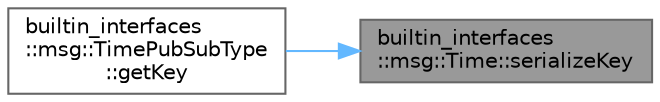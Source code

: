 digraph "builtin_interfaces::msg::Time::serializeKey"
{
 // INTERACTIVE_SVG=YES
 // LATEX_PDF_SIZE
  bgcolor="transparent";
  edge [fontname=Helvetica,fontsize=10,labelfontname=Helvetica,labelfontsize=10];
  node [fontname=Helvetica,fontsize=10,shape=box,height=0.2,width=0.4];
  rankdir="RL";
  Node1 [id="Node000001",label="builtin_interfaces\l::msg::Time::serializeKey",height=0.2,width=0.4,color="gray40", fillcolor="grey60", style="filled", fontcolor="black",tooltip="This function serializes the key members of an object using CDR serialization."];
  Node1 -> Node2 [id="edge1_Node000001_Node000002",dir="back",color="steelblue1",style="solid",tooltip=" "];
  Node2 [id="Node000002",label="builtin_interfaces\l::msg::TimePubSubType\l::getKey",height=0.2,width=0.4,color="grey40", fillcolor="white", style="filled",URL="$d6/d56/classbuiltin__interfaces_1_1msg_1_1TimePubSubType.html#a1e4d5b8a9a94014bfac31dd9004416bc",tooltip=" "];
}
